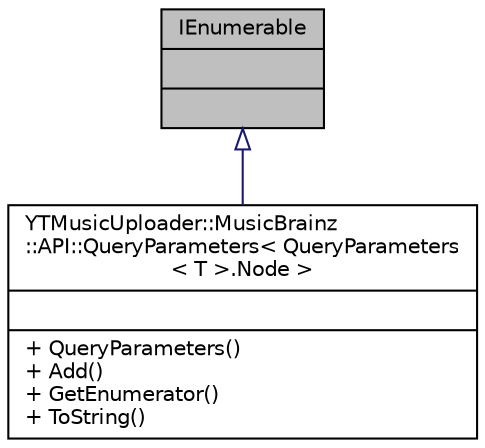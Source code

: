 digraph "IEnumerable"
{
 // LATEX_PDF_SIZE
  edge [fontname="Helvetica",fontsize="10",labelfontname="Helvetica",labelfontsize="10"];
  node [fontname="Helvetica",fontsize="10",shape=record];
  Node1 [label="{IEnumerable\n||}",height=0.2,width=0.4,color="black", fillcolor="grey75", style="filled", fontcolor="black",tooltip=" "];
  Node1 -> Node2 [dir="back",color="midnightblue",fontsize="10",style="solid",arrowtail="onormal"];
  Node2 [label="{YTMusicUploader::MusicBrainz\l::API::QueryParameters\< QueryParameters\l\< T \>.Node \>\n||+ QueryParameters()\l+ Add()\l+ GetEnumerator()\l+ ToString()\l}",height=0.2,width=0.4,color="black", fillcolor="white", style="filled",URL="$dd/db6/class_y_t_music_uploader_1_1_music_brainz_1_1_a_p_i_1_1_query_parameters.html",tooltip="Helper for building MusicBrainz query strings."];
}
